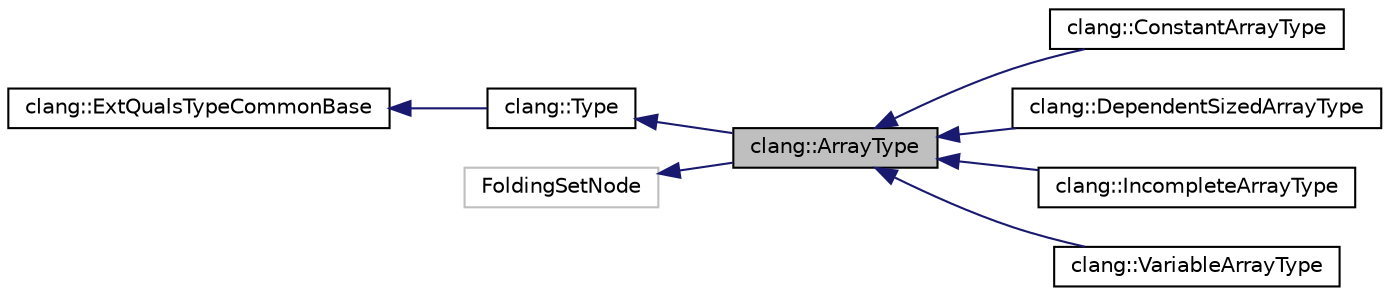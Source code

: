 digraph "clang::ArrayType"
{
 // LATEX_PDF_SIZE
  bgcolor="transparent";
  edge [fontname="Helvetica",fontsize="10",labelfontname="Helvetica",labelfontsize="10"];
  node [fontname="Helvetica",fontsize="10",shape=record];
  rankdir="LR";
  Node1 [label="clang::ArrayType",height=0.2,width=0.4,color="black", fillcolor="grey75", style="filled", fontcolor="black",tooltip="Represents an array type, per C99 6.7.5.2 - Array Declarators."];
  Node2 -> Node1 [dir="back",color="midnightblue",fontsize="10",style="solid",fontname="Helvetica"];
  Node2 [label="clang::Type",height=0.2,width=0.4,color="black",URL="$classclang_1_1Type.html",tooltip="The base class of the type hierarchy."];
  Node3 -> Node2 [dir="back",color="midnightblue",fontsize="10",style="solid",fontname="Helvetica"];
  Node3 [label="clang::ExtQualsTypeCommonBase",height=0.2,width=0.4,color="black",URL="$classclang_1_1ExtQualsTypeCommonBase.html",tooltip="Base class that is common to both the ExtQuals and Type classes, which allows QualType to access the ..."];
  Node4 -> Node1 [dir="back",color="midnightblue",fontsize="10",style="solid",fontname="Helvetica"];
  Node4 [label="FoldingSetNode",height=0.2,width=0.4,color="grey75",tooltip=" "];
  Node1 -> Node5 [dir="back",color="midnightblue",fontsize="10",style="solid",fontname="Helvetica"];
  Node5 [label="clang::ConstantArrayType",height=0.2,width=0.4,color="black",URL="$classclang_1_1ConstantArrayType.html",tooltip="Represents the canonical version of C arrays with a specified constant size."];
  Node1 -> Node6 [dir="back",color="midnightblue",fontsize="10",style="solid",fontname="Helvetica"];
  Node6 [label="clang::DependentSizedArrayType",height=0.2,width=0.4,color="black",URL="$classclang_1_1DependentSizedArrayType.html",tooltip="Represents an array type in C++ whose size is a value-dependent expression."];
  Node1 -> Node7 [dir="back",color="midnightblue",fontsize="10",style="solid",fontname="Helvetica"];
  Node7 [label="clang::IncompleteArrayType",height=0.2,width=0.4,color="black",URL="$classclang_1_1IncompleteArrayType.html",tooltip="Represents a C array with an unspecified size."];
  Node1 -> Node8 [dir="back",color="midnightblue",fontsize="10",style="solid",fontname="Helvetica"];
  Node8 [label="clang::VariableArrayType",height=0.2,width=0.4,color="black",URL="$classclang_1_1VariableArrayType.html",tooltip="Represents a C array with a specified size that is not an integer-constant-expression."];
}
